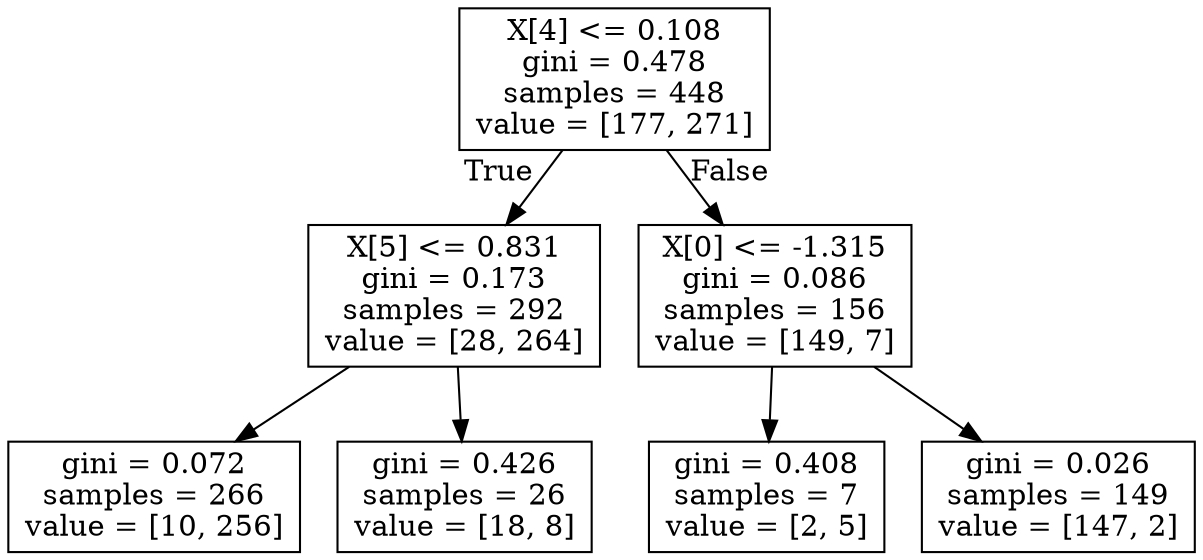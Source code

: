 digraph Tree {
node [shape=box] ;
0 [label="X[4] <= 0.108\ngini = 0.478\nsamples = 448\nvalue = [177, 271]"] ;
1 [label="X[5] <= 0.831\ngini = 0.173\nsamples = 292\nvalue = [28, 264]"] ;
0 -> 1 [labeldistance=2.5, labelangle=45, headlabel="True"] ;
2 [label="gini = 0.072\nsamples = 266\nvalue = [10, 256]"] ;
1 -> 2 ;
3 [label="gini = 0.426\nsamples = 26\nvalue = [18, 8]"] ;
1 -> 3 ;
4 [label="X[0] <= -1.315\ngini = 0.086\nsamples = 156\nvalue = [149, 7]"] ;
0 -> 4 [labeldistance=2.5, labelangle=-45, headlabel="False"] ;
5 [label="gini = 0.408\nsamples = 7\nvalue = [2, 5]"] ;
4 -> 5 ;
6 [label="gini = 0.026\nsamples = 149\nvalue = [147, 2]"] ;
4 -> 6 ;
}